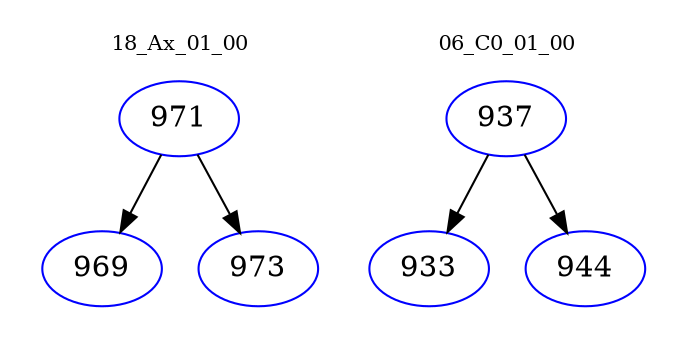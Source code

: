 digraph{
subgraph cluster_0 {
color = white
label = "18_Ax_01_00";
fontsize=10;
T0_971 [label="971", color="blue"]
T0_971 -> T0_969 [color="black"]
T0_969 [label="969", color="blue"]
T0_971 -> T0_973 [color="black"]
T0_973 [label="973", color="blue"]
}
subgraph cluster_1 {
color = white
label = "06_C0_01_00";
fontsize=10;
T1_937 [label="937", color="blue"]
T1_937 -> T1_933 [color="black"]
T1_933 [label="933", color="blue"]
T1_937 -> T1_944 [color="black"]
T1_944 [label="944", color="blue"]
}
}

